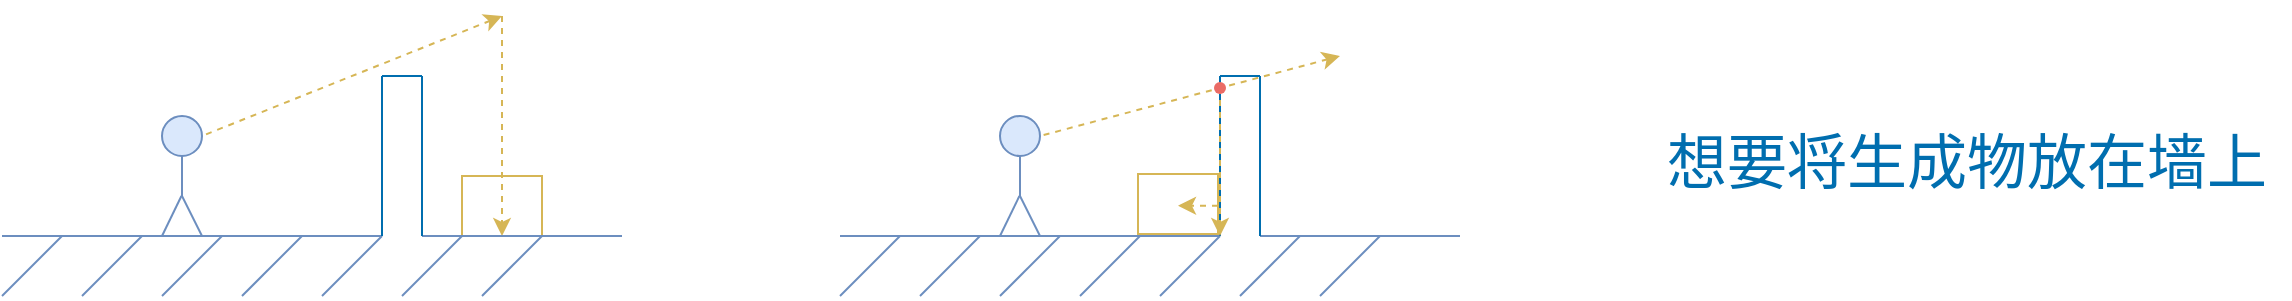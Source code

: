 <mxfile version="20.8.13" type="github">
  <diagram name="第 1 页" id="NcMmJZwhZQNFOJFXkyM4">
    <mxGraphModel dx="1647" dy="806" grid="1" gridSize="10" guides="1" tooltips="1" connect="1" arrows="1" fold="1" page="1" pageScale="1" pageWidth="827" pageHeight="1169" math="0" shadow="0">
      <root>
        <mxCell id="0" />
        <mxCell id="1" parent="0" />
        <UserObject label="" treeRoot="1" id="CTbkkkIAVjYK_eoV67LG-1">
          <mxCell style="whiteSpace=wrap;html=1;align=center;treeFolding=1;treeMoving=1;newEdgeStyle={&quot;edgeStyle&quot;:&quot;elbowEdgeStyle&quot;,&quot;startArrow&quot;:&quot;none&quot;,&quot;endArrow&quot;:&quot;none&quot;};fillColor=#FFFFFF;strokeColor=#d6b656;" vertex="1" parent="1">
            <mxGeometry x="617" y="149" width="40" height="30" as="geometry" />
          </mxCell>
        </UserObject>
        <UserObject label="" treeRoot="1" id="CTbkkkIAVjYK_eoV67LG-2">
          <mxCell style="whiteSpace=wrap;html=1;align=center;treeFolding=1;treeMoving=1;newEdgeStyle={&quot;edgeStyle&quot;:&quot;elbowEdgeStyle&quot;,&quot;startArrow&quot;:&quot;none&quot;,&quot;endArrow&quot;:&quot;none&quot;};fillColor=#FFFFFF;strokeColor=#d6b656;" vertex="1" parent="1">
            <mxGeometry x="279" y="150" width="40" height="30" as="geometry" />
          </mxCell>
        </UserObject>
        <mxCell id="CTbkkkIAVjYK_eoV67LG-3" value="" style="endArrow=none;html=1;rounded=0;fillColor=#dae8fc;strokeColor=#6c8ebf;" edge="1" parent="1">
          <mxGeometry width="50" height="50" relative="1" as="geometry">
            <mxPoint x="49" y="180" as="sourcePoint" />
            <mxPoint x="239" y="180" as="targetPoint" />
          </mxGeometry>
        </mxCell>
        <mxCell id="CTbkkkIAVjYK_eoV67LG-4" value="" style="ellipse;whiteSpace=wrap;html=1;aspect=fixed;fillColor=#dae8fc;strokeColor=#6c8ebf;" vertex="1" parent="1">
          <mxGeometry x="129" y="120" width="20" height="20" as="geometry" />
        </mxCell>
        <mxCell id="CTbkkkIAVjYK_eoV67LG-5" value="" style="endArrow=none;html=1;rounded=0;entryX=0.5;entryY=1;entryDx=0;entryDy=0;fillColor=#dae8fc;strokeColor=#6c8ebf;" edge="1" parent="1" target="CTbkkkIAVjYK_eoV67LG-4">
          <mxGeometry width="50" height="50" relative="1" as="geometry">
            <mxPoint x="139" y="160" as="sourcePoint" />
            <mxPoint x="359" y="180" as="targetPoint" />
          </mxGeometry>
        </mxCell>
        <mxCell id="CTbkkkIAVjYK_eoV67LG-6" value="" style="endArrow=none;html=1;rounded=0;entryX=0.5;entryY=1;entryDx=0;entryDy=0;fillColor=#dae8fc;strokeColor=#6c8ebf;" edge="1" parent="1">
          <mxGeometry width="50" height="50" relative="1" as="geometry">
            <mxPoint x="129" y="180" as="sourcePoint" />
            <mxPoint x="138.71" y="160" as="targetPoint" />
          </mxGeometry>
        </mxCell>
        <mxCell id="CTbkkkIAVjYK_eoV67LG-7" value="" style="endArrow=none;html=1;rounded=0;fillColor=#dae8fc;strokeColor=#6c8ebf;" edge="1" parent="1">
          <mxGeometry width="50" height="50" relative="1" as="geometry">
            <mxPoint x="149" y="180" as="sourcePoint" />
            <mxPoint x="139" y="160" as="targetPoint" />
          </mxGeometry>
        </mxCell>
        <mxCell id="CTbkkkIAVjYK_eoV67LG-8" value="" style="endArrow=none;dashed=1;html=1;rounded=0;fillColor=#fff2cc;strokeColor=#d6b656;startArrow=classic;startFill=1;entryX=1;entryY=0.5;entryDx=0;entryDy=0;" edge="1" parent="1" target="CTbkkkIAVjYK_eoV67LG-4">
          <mxGeometry width="50" height="50" relative="1" as="geometry">
            <mxPoint x="299" y="70" as="sourcePoint" />
            <mxPoint x="149" y="70" as="targetPoint" />
          </mxGeometry>
        </mxCell>
        <mxCell id="CTbkkkIAVjYK_eoV67LG-9" value="" style="endArrow=classic;html=1;rounded=0;fillColor=#fff2cc;strokeColor=#d6b656;dashed=1;entryX=0.5;entryY=1;entryDx=0;entryDy=0;" edge="1" parent="1" target="CTbkkkIAVjYK_eoV67LG-2">
          <mxGeometry width="50" height="50" relative="1" as="geometry">
            <mxPoint x="299" y="70" as="sourcePoint" />
            <mxPoint x="299" y="140.0" as="targetPoint" />
          </mxGeometry>
        </mxCell>
        <mxCell id="CTbkkkIAVjYK_eoV67LG-10" value="" style="endArrow=none;html=1;rounded=0;fillColor=#dae8fc;strokeColor=#6c8ebf;" edge="1" parent="1">
          <mxGeometry width="50" height="50" relative="1" as="geometry">
            <mxPoint x="49" y="210" as="sourcePoint" />
            <mxPoint x="79" y="180" as="targetPoint" />
          </mxGeometry>
        </mxCell>
        <mxCell id="CTbkkkIAVjYK_eoV67LG-11" value="" style="endArrow=none;html=1;rounded=0;fillColor=#dae8fc;strokeColor=#6c8ebf;" edge="1" parent="1">
          <mxGeometry width="50" height="50" relative="1" as="geometry">
            <mxPoint x="89" y="210" as="sourcePoint" />
            <mxPoint x="119" y="180" as="targetPoint" />
          </mxGeometry>
        </mxCell>
        <mxCell id="CTbkkkIAVjYK_eoV67LG-12" value="" style="endArrow=none;html=1;rounded=0;fillColor=#dae8fc;strokeColor=#6c8ebf;" edge="1" parent="1">
          <mxGeometry width="50" height="50" relative="1" as="geometry">
            <mxPoint x="129" y="210" as="sourcePoint" />
            <mxPoint x="159" y="180" as="targetPoint" />
          </mxGeometry>
        </mxCell>
        <mxCell id="CTbkkkIAVjYK_eoV67LG-13" value="" style="endArrow=none;html=1;rounded=0;fillColor=#dae8fc;strokeColor=#6c8ebf;" edge="1" parent="1">
          <mxGeometry width="50" height="50" relative="1" as="geometry">
            <mxPoint x="169" y="210" as="sourcePoint" />
            <mxPoint x="199" y="180" as="targetPoint" />
          </mxGeometry>
        </mxCell>
        <mxCell id="CTbkkkIAVjYK_eoV67LG-14" value="" style="endArrow=none;html=1;rounded=0;fillColor=#dae8fc;strokeColor=#6c8ebf;" edge="1" parent="1">
          <mxGeometry width="50" height="50" relative="1" as="geometry">
            <mxPoint x="209" y="210" as="sourcePoint" />
            <mxPoint x="239" y="180" as="targetPoint" />
          </mxGeometry>
        </mxCell>
        <mxCell id="CTbkkkIAVjYK_eoV67LG-15" value="" style="endArrow=none;html=1;rounded=0;fillColor=#dae8fc;strokeColor=#6c8ebf;" edge="1" parent="1">
          <mxGeometry width="50" height="50" relative="1" as="geometry">
            <mxPoint x="249" y="210" as="sourcePoint" />
            <mxPoint x="279" y="180" as="targetPoint" />
          </mxGeometry>
        </mxCell>
        <mxCell id="CTbkkkIAVjYK_eoV67LG-16" value="" style="endArrow=none;html=1;rounded=0;fillColor=#dae8fc;strokeColor=#6c8ebf;" edge="1" parent="1">
          <mxGeometry width="50" height="50" relative="1" as="geometry">
            <mxPoint x="259" y="180" as="sourcePoint" />
            <mxPoint x="359" y="180" as="targetPoint" />
          </mxGeometry>
        </mxCell>
        <mxCell id="CTbkkkIAVjYK_eoV67LG-17" value="" style="endArrow=none;html=1;rounded=0;strokeColor=#006EAF;fontColor=#006EAF;" edge="1" parent="1">
          <mxGeometry width="50" height="50" relative="1" as="geometry">
            <mxPoint x="239" y="180" as="sourcePoint" />
            <mxPoint x="239" y="100" as="targetPoint" />
          </mxGeometry>
        </mxCell>
        <mxCell id="CTbkkkIAVjYK_eoV67LG-18" value="" style="endArrow=none;html=1;rounded=0;strokeColor=#006EAF;fontColor=#006EAF;" edge="1" parent="1">
          <mxGeometry width="50" height="50" relative="1" as="geometry">
            <mxPoint x="259" y="180" as="sourcePoint" />
            <mxPoint x="259" y="100" as="targetPoint" />
          </mxGeometry>
        </mxCell>
        <mxCell id="CTbkkkIAVjYK_eoV67LG-19" value="" style="endArrow=none;html=1;rounded=0;strokeColor=#006EAF;fontColor=#006EAF;" edge="1" parent="1">
          <mxGeometry width="50" height="50" relative="1" as="geometry">
            <mxPoint x="239" y="100" as="sourcePoint" />
            <mxPoint x="259" y="100" as="targetPoint" />
          </mxGeometry>
        </mxCell>
        <mxCell id="CTbkkkIAVjYK_eoV67LG-20" value="" style="endArrow=none;html=1;rounded=0;fillColor=#dae8fc;strokeColor=#6c8ebf;" edge="1" parent="1">
          <mxGeometry width="50" height="50" relative="1" as="geometry">
            <mxPoint x="289" y="210" as="sourcePoint" />
            <mxPoint x="319" y="180" as="targetPoint" />
          </mxGeometry>
        </mxCell>
        <mxCell id="CTbkkkIAVjYK_eoV67LG-23" value="" style="endArrow=none;html=1;rounded=0;fillColor=#dae8fc;strokeColor=#6c8ebf;" edge="1" parent="1">
          <mxGeometry width="50" height="50" relative="1" as="geometry">
            <mxPoint x="468" y="180" as="sourcePoint" />
            <mxPoint x="658" y="180" as="targetPoint" />
          </mxGeometry>
        </mxCell>
        <mxCell id="CTbkkkIAVjYK_eoV67LG-24" value="" style="ellipse;whiteSpace=wrap;html=1;aspect=fixed;fillColor=#dae8fc;strokeColor=#6c8ebf;" vertex="1" parent="1">
          <mxGeometry x="548" y="120" width="20" height="20" as="geometry" />
        </mxCell>
        <mxCell id="CTbkkkIAVjYK_eoV67LG-25" value="" style="endArrow=none;html=1;rounded=0;entryX=0.5;entryY=1;entryDx=0;entryDy=0;fillColor=#dae8fc;strokeColor=#6c8ebf;" edge="1" parent="1" target="CTbkkkIAVjYK_eoV67LG-24">
          <mxGeometry width="50" height="50" relative="1" as="geometry">
            <mxPoint x="558" y="160" as="sourcePoint" />
            <mxPoint x="778" y="180" as="targetPoint" />
          </mxGeometry>
        </mxCell>
        <mxCell id="CTbkkkIAVjYK_eoV67LG-26" value="" style="endArrow=none;html=1;rounded=0;entryX=0.5;entryY=1;entryDx=0;entryDy=0;fillColor=#dae8fc;strokeColor=#6c8ebf;" edge="1" parent="1">
          <mxGeometry width="50" height="50" relative="1" as="geometry">
            <mxPoint x="548" y="180" as="sourcePoint" />
            <mxPoint x="557.71" y="160" as="targetPoint" />
          </mxGeometry>
        </mxCell>
        <mxCell id="CTbkkkIAVjYK_eoV67LG-27" value="" style="endArrow=none;html=1;rounded=0;fillColor=#dae8fc;strokeColor=#6c8ebf;" edge="1" parent="1">
          <mxGeometry width="50" height="50" relative="1" as="geometry">
            <mxPoint x="568" y="180" as="sourcePoint" />
            <mxPoint x="558" y="160" as="targetPoint" />
          </mxGeometry>
        </mxCell>
        <mxCell id="CTbkkkIAVjYK_eoV67LG-28" value="" style="endArrow=none;dashed=1;html=1;rounded=0;fillColor=#fff2cc;strokeColor=#d6b656;startArrow=classic;startFill=1;entryX=1;entryY=0.5;entryDx=0;entryDy=0;" edge="1" parent="1" target="CTbkkkIAVjYK_eoV67LG-24">
          <mxGeometry width="50" height="50" relative="1" as="geometry">
            <mxPoint x="718" y="90" as="sourcePoint" />
            <mxPoint x="568" y="70" as="targetPoint" />
          </mxGeometry>
        </mxCell>
        <mxCell id="CTbkkkIAVjYK_eoV67LG-30" value="" style="endArrow=none;html=1;rounded=0;fillColor=#dae8fc;strokeColor=#6c8ebf;" edge="1" parent="1">
          <mxGeometry width="50" height="50" relative="1" as="geometry">
            <mxPoint x="468" y="210" as="sourcePoint" />
            <mxPoint x="498" y="180" as="targetPoint" />
          </mxGeometry>
        </mxCell>
        <mxCell id="CTbkkkIAVjYK_eoV67LG-31" value="" style="endArrow=none;html=1;rounded=0;fillColor=#dae8fc;strokeColor=#6c8ebf;" edge="1" parent="1">
          <mxGeometry width="50" height="50" relative="1" as="geometry">
            <mxPoint x="508" y="210" as="sourcePoint" />
            <mxPoint x="538" y="180" as="targetPoint" />
          </mxGeometry>
        </mxCell>
        <mxCell id="CTbkkkIAVjYK_eoV67LG-32" value="" style="endArrow=none;html=1;rounded=0;fillColor=#dae8fc;strokeColor=#6c8ebf;" edge="1" parent="1">
          <mxGeometry width="50" height="50" relative="1" as="geometry">
            <mxPoint x="548" y="210" as="sourcePoint" />
            <mxPoint x="578" y="180" as="targetPoint" />
          </mxGeometry>
        </mxCell>
        <mxCell id="CTbkkkIAVjYK_eoV67LG-33" value="" style="endArrow=none;html=1;rounded=0;fillColor=#dae8fc;strokeColor=#6c8ebf;" edge="1" parent="1">
          <mxGeometry width="50" height="50" relative="1" as="geometry">
            <mxPoint x="588" y="210" as="sourcePoint" />
            <mxPoint x="618" y="180" as="targetPoint" />
          </mxGeometry>
        </mxCell>
        <mxCell id="CTbkkkIAVjYK_eoV67LG-34" value="" style="endArrow=none;html=1;rounded=0;fillColor=#dae8fc;strokeColor=#6c8ebf;" edge="1" parent="1">
          <mxGeometry width="50" height="50" relative="1" as="geometry">
            <mxPoint x="628" y="210" as="sourcePoint" />
            <mxPoint x="658" y="180" as="targetPoint" />
          </mxGeometry>
        </mxCell>
        <mxCell id="CTbkkkIAVjYK_eoV67LG-35" value="" style="endArrow=none;html=1;rounded=0;fillColor=#dae8fc;strokeColor=#6c8ebf;" edge="1" parent="1">
          <mxGeometry width="50" height="50" relative="1" as="geometry">
            <mxPoint x="668" y="210" as="sourcePoint" />
            <mxPoint x="698" y="180" as="targetPoint" />
          </mxGeometry>
        </mxCell>
        <mxCell id="CTbkkkIAVjYK_eoV67LG-36" value="" style="endArrow=none;html=1;rounded=0;fillColor=#dae8fc;strokeColor=#6c8ebf;" edge="1" parent="1">
          <mxGeometry width="50" height="50" relative="1" as="geometry">
            <mxPoint x="678" y="180" as="sourcePoint" />
            <mxPoint x="778" y="180" as="targetPoint" />
          </mxGeometry>
        </mxCell>
        <mxCell id="CTbkkkIAVjYK_eoV67LG-37" value="" style="endArrow=none;html=1;rounded=0;strokeColor=#006EAF;fontColor=#006EAF;" edge="1" parent="1">
          <mxGeometry width="50" height="50" relative="1" as="geometry">
            <mxPoint x="658" y="180" as="sourcePoint" />
            <mxPoint x="658" y="100" as="targetPoint" />
          </mxGeometry>
        </mxCell>
        <mxCell id="CTbkkkIAVjYK_eoV67LG-38" value="" style="endArrow=none;html=1;rounded=0;strokeColor=#006EAF;fontColor=#006EAF;" edge="1" parent="1">
          <mxGeometry width="50" height="50" relative="1" as="geometry">
            <mxPoint x="678" y="180" as="sourcePoint" />
            <mxPoint x="678" y="100" as="targetPoint" />
          </mxGeometry>
        </mxCell>
        <mxCell id="CTbkkkIAVjYK_eoV67LG-39" value="" style="endArrow=none;html=1;rounded=0;strokeColor=#006EAF;fontColor=#006EAF;" edge="1" parent="1">
          <mxGeometry width="50" height="50" relative="1" as="geometry">
            <mxPoint x="658" y="100" as="sourcePoint" />
            <mxPoint x="678" y="100" as="targetPoint" />
          </mxGeometry>
        </mxCell>
        <mxCell id="CTbkkkIAVjYK_eoV67LG-40" value="" style="endArrow=none;html=1;rounded=0;fillColor=#dae8fc;strokeColor=#6c8ebf;" edge="1" parent="1">
          <mxGeometry width="50" height="50" relative="1" as="geometry">
            <mxPoint x="708" y="210" as="sourcePoint" />
            <mxPoint x="738" y="180" as="targetPoint" />
          </mxGeometry>
        </mxCell>
        <mxCell id="CTbkkkIAVjYK_eoV67LG-44" value="" style="endArrow=classic;html=1;rounded=0;dashed=1;strokeColor=#d6b656;fontColor=#006EAF;fillColor=#fff2cc;exitX=0.552;exitY=0.641;exitDx=0;exitDy=0;exitPerimeter=0;" edge="1" parent="1" source="CTbkkkIAVjYK_eoV67LG-45">
          <mxGeometry width="50" height="50" relative="1" as="geometry">
            <mxPoint x="658" y="160" as="sourcePoint" />
            <mxPoint x="658" y="180" as="targetPoint" />
          </mxGeometry>
        </mxCell>
        <mxCell id="CTbkkkIAVjYK_eoV67LG-45" value="" style="shape=waypoint;sketch=0;fillStyle=solid;size=6;pointerEvents=1;points=[];fillColor=none;resizable=0;rotatable=0;perimeter=centerPerimeter;snapToPoint=1;strokeColor=#EA6B66;fontColor=#006EAF;" vertex="1" parent="1">
          <mxGeometry x="648" y="96" width="20" height="20" as="geometry" />
        </mxCell>
        <mxCell id="CTbkkkIAVjYK_eoV67LG-46" value="" style="endArrow=classic;html=1;rounded=0;strokeColor=#d6b656;fontColor=#006EAF;fillColor=#fff2cc;dashed=1;" edge="1" parent="1">
          <mxGeometry width="50" height="50" relative="1" as="geometry">
            <mxPoint x="657" y="164.86" as="sourcePoint" />
            <mxPoint x="637" y="164.86" as="targetPoint" />
          </mxGeometry>
        </mxCell>
        <mxCell id="CTbkkkIAVjYK_eoV67LG-47" value="&lt;span style=&quot;font-size: 30px;&quot;&gt;想要将生成物放在墙上&lt;/span&gt;" style="text;html=1;strokeColor=none;fillColor=none;align=center;verticalAlign=middle;whiteSpace=wrap;rounded=0;fontColor=#006EAF;" vertex="1" parent="1">
          <mxGeometry x="870" y="140" width="323" height="5" as="geometry" />
        </mxCell>
      </root>
    </mxGraphModel>
  </diagram>
</mxfile>
